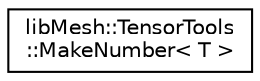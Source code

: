 digraph "Graphical Class Hierarchy"
{
  edge [fontname="Helvetica",fontsize="10",labelfontname="Helvetica",labelfontsize="10"];
  node [fontname="Helvetica",fontsize="10",shape=record];
  rankdir="LR";
  Node1 [label="libMesh::TensorTools\l::MakeNumber\< T \>",height=0.2,width=0.4,color="black", fillcolor="white", style="filled",URL="$structlibMesh_1_1TensorTools_1_1MakeNumber.html"];
}
